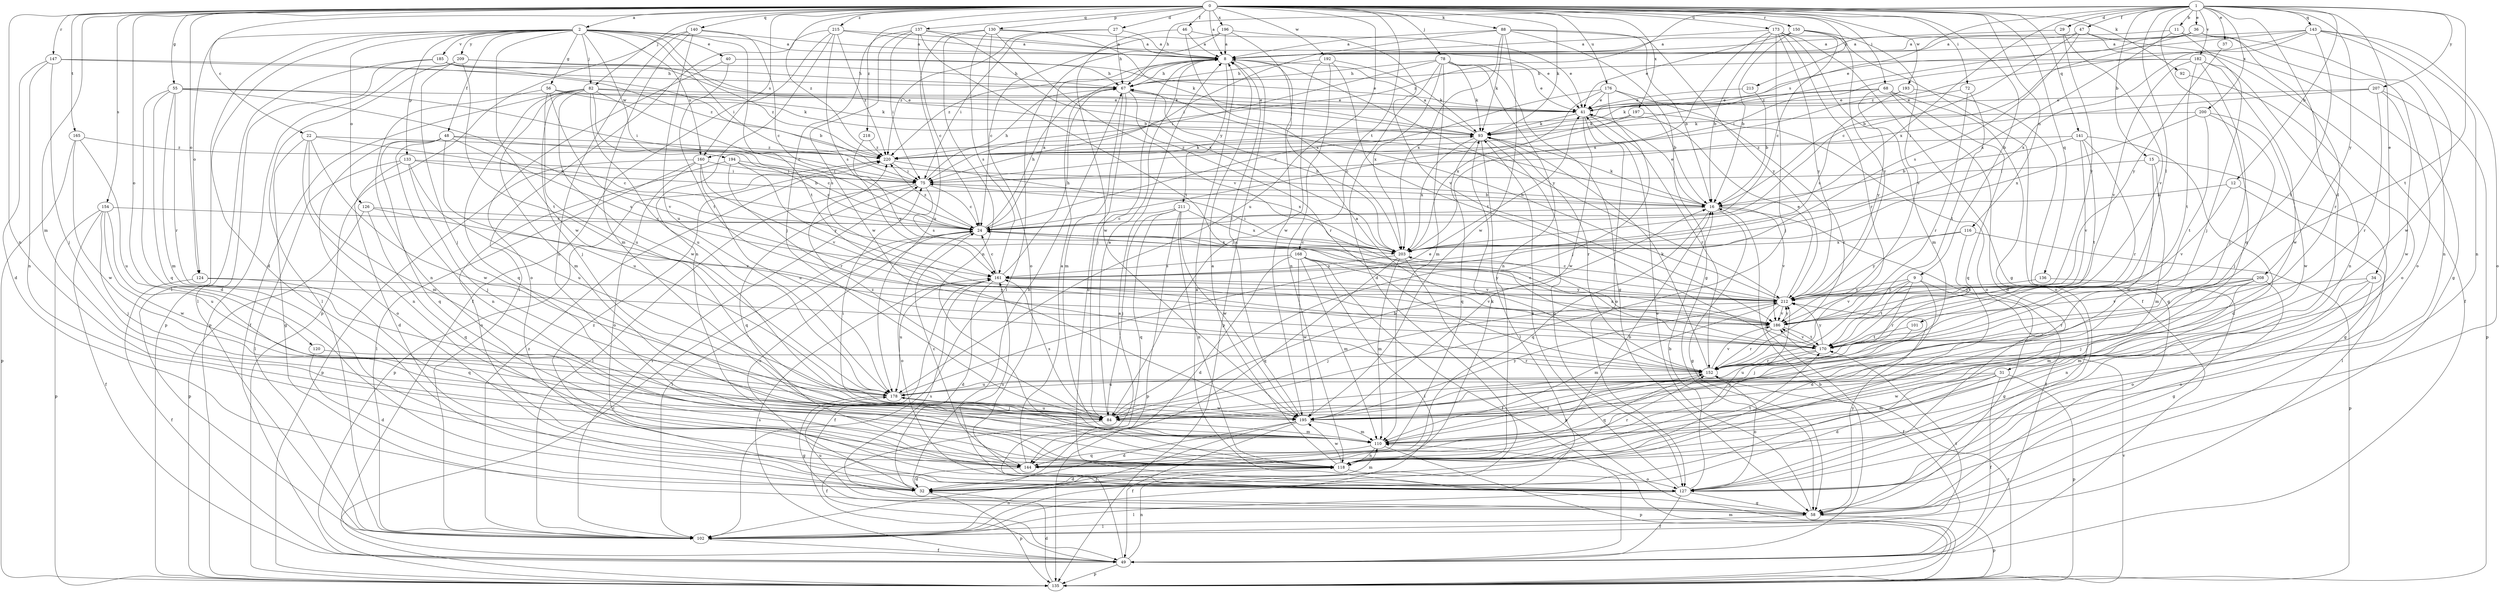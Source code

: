 strict digraph  {
0;
1;
2;
8;
9;
11;
12;
15;
16;
22;
24;
27;
29;
31;
32;
34;
36;
37;
40;
41;
46;
47;
48;
49;
55;
56;
58;
67;
68;
72;
75;
78;
82;
84;
88;
92;
93;
101;
102;
110;
116;
118;
120;
124;
126;
127;
130;
133;
135;
136;
137;
140;
141;
143;
144;
147;
150;
152;
154;
160;
161;
165;
168;
170;
173;
176;
178;
182;
185;
186;
192;
193;
194;
195;
196;
197;
200;
203;
207;
208;
209;
211;
212;
213;
215;
218;
220;
0 -> 2  [label=a];
0 -> 8  [label=a];
0 -> 9  [label=b];
0 -> 22  [label=c];
0 -> 27  [label=d];
0 -> 46  [label=f];
0 -> 55  [label=g];
0 -> 68  [label=i];
0 -> 72  [label=i];
0 -> 78  [label=j];
0 -> 82  [label=j];
0 -> 88  [label=k];
0 -> 92  [label=k];
0 -> 93  [label=k];
0 -> 110  [label=m];
0 -> 116  [label=n];
0 -> 118  [label=n];
0 -> 120  [label=o];
0 -> 124  [label=o];
0 -> 130  [label=p];
0 -> 136  [label=q];
0 -> 137  [label=q];
0 -> 140  [label=q];
0 -> 141  [label=q];
0 -> 147  [label=r];
0 -> 150  [label=r];
0 -> 154  [label=s];
0 -> 160  [label=s];
0 -> 165  [label=t];
0 -> 168  [label=t];
0 -> 173  [label=u];
0 -> 176  [label=u];
0 -> 178  [label=u];
0 -> 192  [label=w];
0 -> 193  [label=w];
0 -> 196  [label=x];
0 -> 197  [label=x];
0 -> 213  [label=z];
0 -> 215  [label=z];
0 -> 218  [label=z];
0 -> 220  [label=z];
1 -> 11  [label=b];
1 -> 12  [label=b];
1 -> 15  [label=b];
1 -> 29  [label=d];
1 -> 31  [label=d];
1 -> 34  [label=e];
1 -> 36  [label=e];
1 -> 37  [label=e];
1 -> 47  [label=f];
1 -> 67  [label=h];
1 -> 101  [label=l];
1 -> 143  [label=q];
1 -> 144  [label=q];
1 -> 160  [label=s];
1 -> 170  [label=t];
1 -> 182  [label=v];
1 -> 200  [label=x];
1 -> 203  [label=x];
1 -> 207  [label=y];
1 -> 208  [label=y];
1 -> 220  [label=z];
2 -> 8  [label=a];
2 -> 16  [label=b];
2 -> 32  [label=d];
2 -> 40  [label=e];
2 -> 48  [label=f];
2 -> 56  [label=g];
2 -> 75  [label=i];
2 -> 82  [label=j];
2 -> 102  [label=l];
2 -> 124  [label=o];
2 -> 126  [label=o];
2 -> 133  [label=p];
2 -> 160  [label=s];
2 -> 170  [label=t];
2 -> 185  [label=v];
2 -> 194  [label=w];
2 -> 195  [label=w];
2 -> 209  [label=y];
8 -> 67  [label=h];
8 -> 84  [label=j];
8 -> 135  [label=p];
8 -> 211  [label=y];
8 -> 212  [label=y];
8 -> 220  [label=z];
9 -> 32  [label=d];
9 -> 58  [label=g];
9 -> 152  [label=r];
9 -> 170  [label=t];
9 -> 186  [label=v];
9 -> 212  [label=y];
11 -> 8  [label=a];
11 -> 84  [label=j];
11 -> 127  [label=o];
11 -> 203  [label=x];
12 -> 16  [label=b];
12 -> 102  [label=l];
12 -> 186  [label=v];
15 -> 58  [label=g];
15 -> 75  [label=i];
15 -> 110  [label=m];
15 -> 195  [label=w];
16 -> 24  [label=c];
16 -> 41  [label=e];
16 -> 49  [label=f];
16 -> 58  [label=g];
16 -> 93  [label=k];
16 -> 144  [label=q];
16 -> 186  [label=v];
22 -> 24  [label=c];
22 -> 58  [label=g];
22 -> 110  [label=m];
22 -> 118  [label=n];
22 -> 195  [label=w];
22 -> 220  [label=z];
24 -> 8  [label=a];
24 -> 67  [label=h];
24 -> 102  [label=l];
24 -> 127  [label=o];
24 -> 203  [label=x];
24 -> 220  [label=z];
27 -> 8  [label=a];
27 -> 67  [label=h];
27 -> 75  [label=i];
27 -> 220  [label=z];
29 -> 8  [label=a];
29 -> 186  [label=v];
29 -> 212  [label=y];
31 -> 32  [label=d];
31 -> 49  [label=f];
31 -> 110  [label=m];
31 -> 135  [label=p];
31 -> 178  [label=u];
31 -> 195  [label=w];
32 -> 24  [label=c];
32 -> 67  [label=h];
32 -> 110  [label=m];
32 -> 135  [label=p];
32 -> 220  [label=z];
34 -> 110  [label=m];
34 -> 118  [label=n];
34 -> 127  [label=o];
34 -> 212  [label=y];
36 -> 8  [label=a];
36 -> 16  [label=b];
36 -> 118  [label=n];
36 -> 152  [label=r];
36 -> 220  [label=z];
37 -> 212  [label=y];
40 -> 41  [label=e];
40 -> 67  [label=h];
40 -> 127  [label=o];
40 -> 170  [label=t];
41 -> 93  [label=k];
41 -> 127  [label=o];
41 -> 152  [label=r];
41 -> 195  [label=w];
46 -> 8  [label=a];
46 -> 41  [label=e];
46 -> 195  [label=w];
46 -> 203  [label=x];
47 -> 8  [label=a];
47 -> 24  [label=c];
47 -> 49  [label=f];
47 -> 58  [label=g];
47 -> 161  [label=s];
48 -> 24  [label=c];
48 -> 118  [label=n];
48 -> 127  [label=o];
48 -> 144  [label=q];
48 -> 161  [label=s];
48 -> 178  [label=u];
48 -> 220  [label=z];
49 -> 8  [label=a];
49 -> 16  [label=b];
49 -> 118  [label=n];
49 -> 135  [label=p];
49 -> 161  [label=s];
55 -> 32  [label=d];
55 -> 41  [label=e];
55 -> 75  [label=i];
55 -> 110  [label=m];
55 -> 144  [label=q];
55 -> 152  [label=r];
55 -> 203  [label=x];
56 -> 41  [label=e];
56 -> 93  [label=k];
56 -> 118  [label=n];
56 -> 178  [label=u];
56 -> 186  [label=v];
58 -> 8  [label=a];
58 -> 41  [label=e];
58 -> 102  [label=l];
58 -> 135  [label=p];
58 -> 161  [label=s];
58 -> 178  [label=u];
58 -> 212  [label=y];
67 -> 41  [label=e];
67 -> 110  [label=m];
67 -> 127  [label=o];
67 -> 152  [label=r];
68 -> 32  [label=d];
68 -> 41  [label=e];
68 -> 93  [label=k];
68 -> 127  [label=o];
68 -> 144  [label=q];
68 -> 212  [label=y];
72 -> 41  [label=e];
72 -> 152  [label=r];
72 -> 170  [label=t];
75 -> 16  [label=b];
75 -> 24  [label=c];
75 -> 67  [label=h];
75 -> 102  [label=l];
75 -> 144  [label=q];
75 -> 161  [label=s];
78 -> 32  [label=d];
78 -> 41  [label=e];
78 -> 58  [label=g];
78 -> 67  [label=h];
78 -> 75  [label=i];
78 -> 93  [label=k];
78 -> 110  [label=m];
78 -> 118  [label=n];
78 -> 203  [label=x];
82 -> 24  [label=c];
82 -> 41  [label=e];
82 -> 49  [label=f];
82 -> 84  [label=j];
82 -> 93  [label=k];
82 -> 110  [label=m];
82 -> 144  [label=q];
82 -> 161  [label=s];
82 -> 178  [label=u];
82 -> 195  [label=w];
84 -> 8  [label=a];
84 -> 16  [label=b];
84 -> 49  [label=f];
84 -> 110  [label=m];
84 -> 161  [label=s];
84 -> 178  [label=u];
84 -> 220  [label=z];
88 -> 8  [label=a];
88 -> 16  [label=b];
88 -> 58  [label=g];
88 -> 75  [label=i];
88 -> 93  [label=k];
88 -> 195  [label=w];
88 -> 203  [label=x];
88 -> 212  [label=y];
92 -> 127  [label=o];
93 -> 8  [label=a];
93 -> 102  [label=l];
93 -> 127  [label=o];
93 -> 144  [label=q];
93 -> 152  [label=r];
93 -> 203  [label=x];
93 -> 220  [label=z];
101 -> 84  [label=j];
101 -> 170  [label=t];
102 -> 49  [label=f];
102 -> 75  [label=i];
102 -> 118  [label=n];
102 -> 170  [label=t];
102 -> 220  [label=z];
110 -> 75  [label=i];
110 -> 118  [label=n];
110 -> 135  [label=p];
110 -> 144  [label=q];
110 -> 152  [label=r];
116 -> 135  [label=p];
116 -> 170  [label=t];
116 -> 203  [label=x];
116 -> 212  [label=y];
118 -> 8  [label=a];
118 -> 32  [label=d];
118 -> 93  [label=k];
118 -> 127  [label=o];
118 -> 152  [label=r];
118 -> 170  [label=t];
118 -> 195  [label=w];
118 -> 212  [label=y];
120 -> 32  [label=d];
120 -> 152  [label=r];
124 -> 49  [label=f];
124 -> 144  [label=q];
124 -> 212  [label=y];
126 -> 24  [label=c];
126 -> 135  [label=p];
126 -> 144  [label=q];
126 -> 186  [label=v];
127 -> 16  [label=b];
127 -> 49  [label=f];
127 -> 58  [label=g];
127 -> 93  [label=k];
127 -> 102  [label=l];
127 -> 161  [label=s];
130 -> 8  [label=a];
130 -> 93  [label=k];
130 -> 118  [label=n];
130 -> 127  [label=o];
130 -> 161  [label=s];
130 -> 178  [label=u];
130 -> 186  [label=v];
133 -> 16  [label=b];
133 -> 32  [label=d];
133 -> 75  [label=i];
133 -> 84  [label=j];
133 -> 102  [label=l];
133 -> 178  [label=u];
135 -> 24  [label=c];
135 -> 32  [label=d];
135 -> 110  [label=m];
135 -> 152  [label=r];
135 -> 186  [label=v];
136 -> 58  [label=g];
136 -> 212  [label=y];
137 -> 8  [label=a];
137 -> 24  [label=c];
137 -> 75  [label=i];
137 -> 84  [label=j];
137 -> 170  [label=t];
137 -> 195  [label=w];
137 -> 203  [label=x];
140 -> 8  [label=a];
140 -> 24  [label=c];
140 -> 110  [label=m];
140 -> 118  [label=n];
140 -> 135  [label=p];
140 -> 178  [label=u];
141 -> 16  [label=b];
141 -> 32  [label=d];
141 -> 152  [label=r];
141 -> 170  [label=t];
141 -> 186  [label=v];
141 -> 220  [label=z];
143 -> 8  [label=a];
143 -> 41  [label=e];
143 -> 118  [label=n];
143 -> 127  [label=o];
143 -> 170  [label=t];
143 -> 195  [label=w];
143 -> 203  [label=x];
143 -> 220  [label=z];
144 -> 8  [label=a];
144 -> 16  [label=b];
144 -> 24  [label=c];
144 -> 32  [label=d];
147 -> 32  [label=d];
147 -> 67  [label=h];
147 -> 84  [label=j];
147 -> 118  [label=n];
147 -> 220  [label=z];
150 -> 8  [label=a];
150 -> 16  [label=b];
150 -> 24  [label=c];
150 -> 41  [label=e];
150 -> 186  [label=v];
150 -> 212  [label=y];
152 -> 8  [label=a];
152 -> 93  [label=k];
152 -> 127  [label=o];
152 -> 144  [label=q];
152 -> 178  [label=u];
152 -> 186  [label=v];
154 -> 24  [label=c];
154 -> 49  [label=f];
154 -> 84  [label=j];
154 -> 135  [label=p];
154 -> 178  [label=u];
154 -> 195  [label=w];
160 -> 75  [label=i];
160 -> 102  [label=l];
160 -> 127  [label=o];
160 -> 135  [label=p];
160 -> 178  [label=u];
160 -> 186  [label=v];
161 -> 24  [label=c];
161 -> 32  [label=d];
161 -> 49  [label=f];
161 -> 67  [label=h];
161 -> 178  [label=u];
161 -> 186  [label=v];
161 -> 212  [label=y];
165 -> 135  [label=p];
165 -> 178  [label=u];
165 -> 195  [label=w];
165 -> 220  [label=z];
168 -> 32  [label=d];
168 -> 49  [label=f];
168 -> 102  [label=l];
168 -> 110  [label=m];
168 -> 161  [label=s];
168 -> 186  [label=v];
168 -> 195  [label=w];
168 -> 212  [label=y];
170 -> 152  [label=r];
170 -> 178  [label=u];
170 -> 186  [label=v];
170 -> 203  [label=x];
170 -> 212  [label=y];
173 -> 8  [label=a];
173 -> 16  [label=b];
173 -> 49  [label=f];
173 -> 58  [label=g];
173 -> 84  [label=j];
173 -> 110  [label=m];
173 -> 152  [label=r];
173 -> 203  [label=x];
173 -> 212  [label=y];
176 -> 16  [label=b];
176 -> 24  [label=c];
176 -> 41  [label=e];
176 -> 84  [label=j];
176 -> 127  [label=o];
176 -> 203  [label=x];
178 -> 41  [label=e];
178 -> 58  [label=g];
178 -> 84  [label=j];
178 -> 195  [label=w];
182 -> 67  [label=h];
182 -> 75  [label=i];
182 -> 84  [label=j];
182 -> 118  [label=n];
182 -> 170  [label=t];
182 -> 186  [label=v];
182 -> 195  [label=w];
185 -> 16  [label=b];
185 -> 67  [label=h];
185 -> 102  [label=l];
185 -> 135  [label=p];
185 -> 220  [label=z];
186 -> 24  [label=c];
186 -> 152  [label=r];
186 -> 170  [label=t];
186 -> 212  [label=y];
192 -> 67  [label=h];
192 -> 84  [label=j];
192 -> 93  [label=k];
192 -> 118  [label=n];
192 -> 170  [label=t];
193 -> 41  [label=e];
193 -> 58  [label=g];
193 -> 161  [label=s];
194 -> 24  [label=c];
194 -> 75  [label=i];
194 -> 127  [label=o];
194 -> 152  [label=r];
194 -> 212  [label=y];
195 -> 8  [label=a];
195 -> 32  [label=d];
195 -> 49  [label=f];
195 -> 102  [label=l];
195 -> 110  [label=m];
195 -> 212  [label=y];
196 -> 8  [label=a];
196 -> 24  [label=c];
196 -> 102  [label=l];
196 -> 186  [label=v];
196 -> 195  [label=w];
197 -> 24  [label=c];
197 -> 93  [label=k];
197 -> 152  [label=r];
200 -> 84  [label=j];
200 -> 93  [label=k];
200 -> 170  [label=t];
200 -> 195  [label=w];
200 -> 203  [label=x];
203 -> 24  [label=c];
203 -> 67  [label=h];
203 -> 75  [label=i];
203 -> 110  [label=m];
203 -> 135  [label=p];
203 -> 144  [label=q];
203 -> 161  [label=s];
207 -> 41  [label=e];
207 -> 75  [label=i];
207 -> 135  [label=p];
207 -> 152  [label=r];
207 -> 195  [label=w];
208 -> 84  [label=j];
208 -> 110  [label=m];
208 -> 127  [label=o];
208 -> 152  [label=r];
208 -> 186  [label=v];
208 -> 212  [label=y];
209 -> 67  [label=h];
209 -> 84  [label=j];
209 -> 93  [label=k];
209 -> 102  [label=l];
209 -> 135  [label=p];
209 -> 170  [label=t];
211 -> 24  [label=c];
211 -> 84  [label=j];
211 -> 118  [label=n];
211 -> 135  [label=p];
211 -> 144  [label=q];
211 -> 195  [label=w];
211 -> 203  [label=x];
212 -> 24  [label=c];
212 -> 41  [label=e];
212 -> 49  [label=f];
212 -> 67  [label=h];
212 -> 84  [label=j];
212 -> 110  [label=m];
212 -> 186  [label=v];
213 -> 16  [label=b];
213 -> 41  [label=e];
215 -> 8  [label=a];
215 -> 41  [label=e];
215 -> 49  [label=f];
215 -> 102  [label=l];
215 -> 118  [label=n];
215 -> 161  [label=s];
215 -> 220  [label=z];
218 -> 212  [label=y];
218 -> 220  [label=z];
220 -> 75  [label=i];
220 -> 93  [label=k];
220 -> 135  [label=p];
220 -> 203  [label=x];
}
